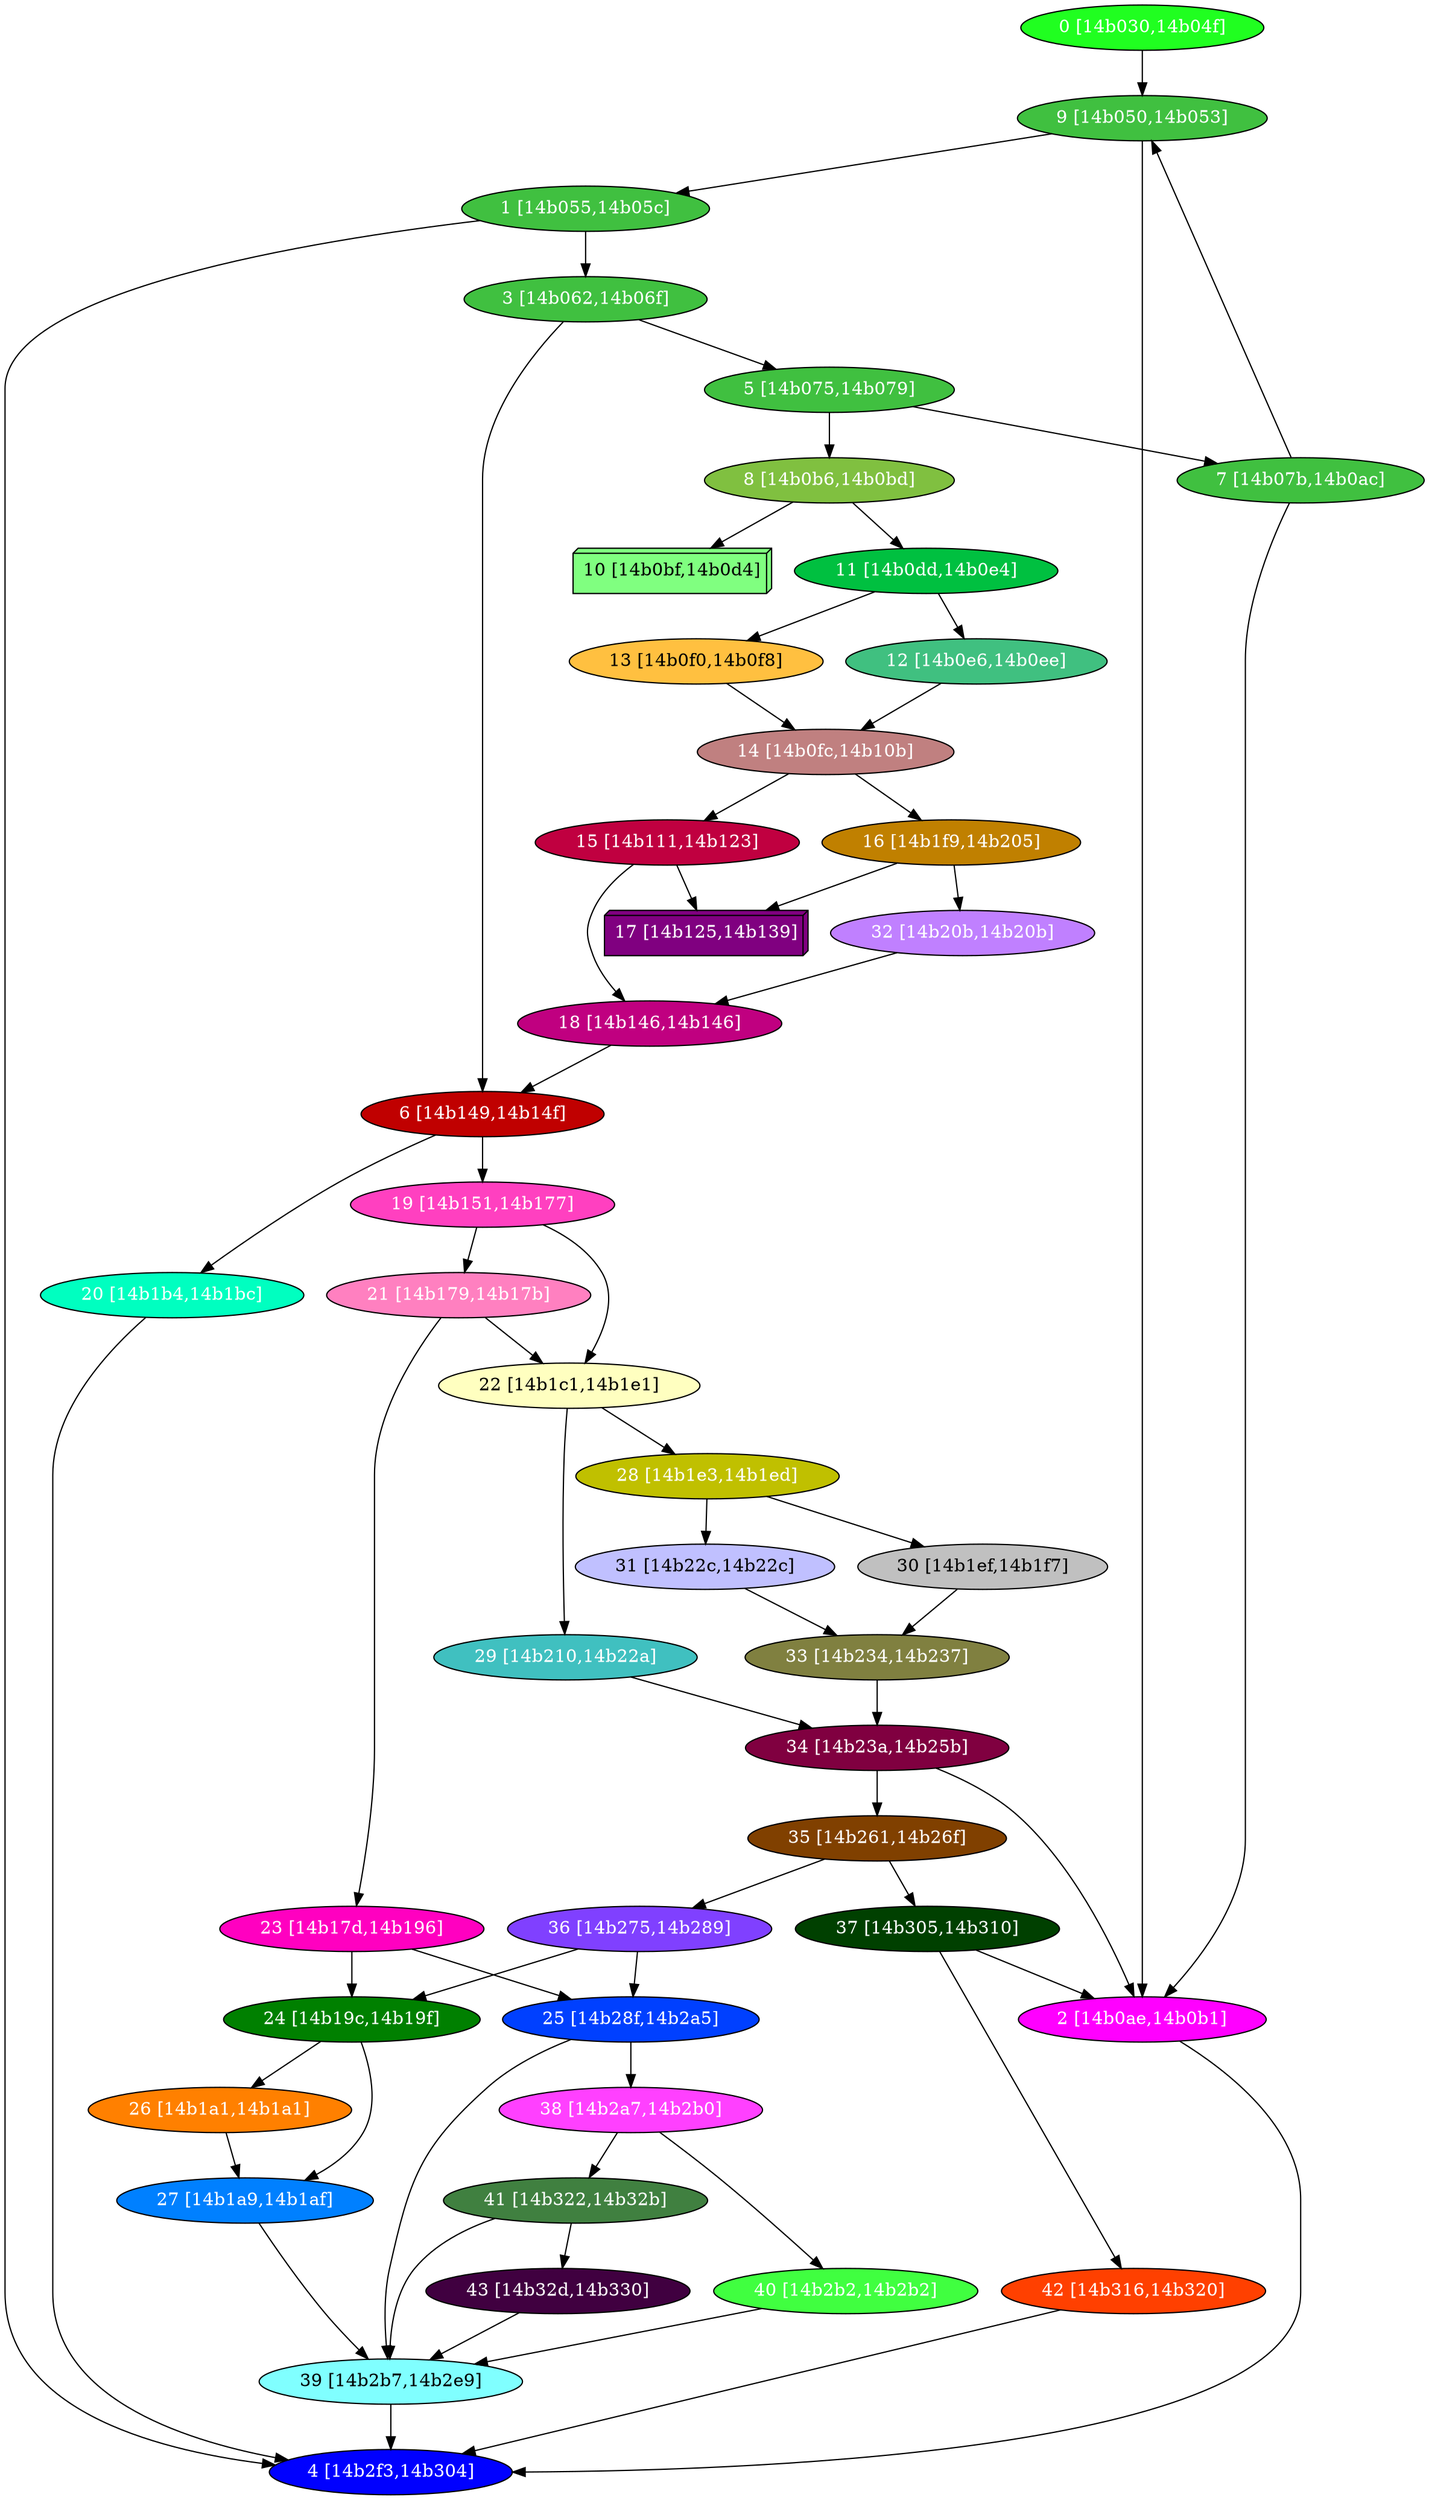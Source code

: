 diGraph libnss3{
	libnss3_0  [style=filled fillcolor="#20FF20" fontcolor="#ffffff" shape=oval label="0 [14b030,14b04f]"]
	libnss3_1  [style=filled fillcolor="#40C040" fontcolor="#ffffff" shape=oval label="1 [14b055,14b05c]"]
	libnss3_2  [style=filled fillcolor="#FF00FF" fontcolor="#ffffff" shape=oval label="2 [14b0ae,14b0b1]"]
	libnss3_3  [style=filled fillcolor="#40C040" fontcolor="#ffffff" shape=oval label="3 [14b062,14b06f]"]
	libnss3_4  [style=filled fillcolor="#0000FF" fontcolor="#ffffff" shape=oval label="4 [14b2f3,14b304]"]
	libnss3_5  [style=filled fillcolor="#40C040" fontcolor="#ffffff" shape=oval label="5 [14b075,14b079]"]
	libnss3_6  [style=filled fillcolor="#C00000" fontcolor="#ffffff" shape=oval label="6 [14b149,14b14f]"]
	libnss3_7  [style=filled fillcolor="#40C040" fontcolor="#ffffff" shape=oval label="7 [14b07b,14b0ac]"]
	libnss3_8  [style=filled fillcolor="#80C040" fontcolor="#ffffff" shape=oval label="8 [14b0b6,14b0bd]"]
	libnss3_9  [style=filled fillcolor="#40C040" fontcolor="#ffffff" shape=oval label="9 [14b050,14b053]"]
	libnss3_a  [style=filled fillcolor="#80FF80" fontcolor="#000000" shape=box3d label="10 [14b0bf,14b0d4]"]
	libnss3_b  [style=filled fillcolor="#00C040" fontcolor="#ffffff" shape=oval label="11 [14b0dd,14b0e4]"]
	libnss3_c  [style=filled fillcolor="#40C080" fontcolor="#ffffff" shape=oval label="12 [14b0e6,14b0ee]"]
	libnss3_d  [style=filled fillcolor="#FFC040" fontcolor="#000000" shape=oval label="13 [14b0f0,14b0f8]"]
	libnss3_e  [style=filled fillcolor="#C08080" fontcolor="#ffffff" shape=oval label="14 [14b0fc,14b10b]"]
	libnss3_f  [style=filled fillcolor="#C00040" fontcolor="#ffffff" shape=oval label="15 [14b111,14b123]"]
	libnss3_10  [style=filled fillcolor="#C08000" fontcolor="#ffffff" shape=oval label="16 [14b1f9,14b205]"]
	libnss3_11  [style=filled fillcolor="#800080" fontcolor="#ffffff" shape=box3d label="17 [14b125,14b139]"]
	libnss3_12  [style=filled fillcolor="#C00080" fontcolor="#ffffff" shape=oval label="18 [14b146,14b146]"]
	libnss3_13  [style=filled fillcolor="#FF40C0" fontcolor="#ffffff" shape=oval label="19 [14b151,14b177]"]
	libnss3_14  [style=filled fillcolor="#00FFC0" fontcolor="#ffffff" shape=oval label="20 [14b1b4,14b1bc]"]
	libnss3_15  [style=filled fillcolor="#FF80C0" fontcolor="#ffffff" shape=oval label="21 [14b179,14b17b]"]
	libnss3_16  [style=filled fillcolor="#FFFFC0" fontcolor="#000000" shape=oval label="22 [14b1c1,14b1e1]"]
	libnss3_17  [style=filled fillcolor="#FF00C0" fontcolor="#ffffff" shape=oval label="23 [14b17d,14b196]"]
	libnss3_18  [style=filled fillcolor="#008000" fontcolor="#ffffff" shape=oval label="24 [14b19c,14b19f]"]
	libnss3_19  [style=filled fillcolor="#0040FF" fontcolor="#ffffff" shape=oval label="25 [14b28f,14b2a5]"]
	libnss3_1a  [style=filled fillcolor="#FF8000" fontcolor="#ffffff" shape=oval label="26 [14b1a1,14b1a1]"]
	libnss3_1b  [style=filled fillcolor="#0080FF" fontcolor="#ffffff" shape=oval label="27 [14b1a9,14b1af]"]
	libnss3_1c  [style=filled fillcolor="#C0C000" fontcolor="#ffffff" shape=oval label="28 [14b1e3,14b1ed]"]
	libnss3_1d  [style=filled fillcolor="#40C0C0" fontcolor="#ffffff" shape=oval label="29 [14b210,14b22a]"]
	libnss3_1e  [style=filled fillcolor="#C0C0C0" fontcolor="#000000" shape=oval label="30 [14b1ef,14b1f7]"]
	libnss3_1f  [style=filled fillcolor="#C0C0FF" fontcolor="#000000" shape=oval label="31 [14b22c,14b22c]"]
	libnss3_20  [style=filled fillcolor="#C080FF" fontcolor="#ffffff" shape=oval label="32 [14b20b,14b20b]"]
	libnss3_21  [style=filled fillcolor="#808040" fontcolor="#ffffff" shape=oval label="33 [14b234,14b237]"]
	libnss3_22  [style=filled fillcolor="#800040" fontcolor="#ffffff" shape=oval label="34 [14b23a,14b25b]"]
	libnss3_23  [style=filled fillcolor="#804000" fontcolor="#ffffff" shape=oval label="35 [14b261,14b26f]"]
	libnss3_24  [style=filled fillcolor="#8040FF" fontcolor="#ffffff" shape=oval label="36 [14b275,14b289]"]
	libnss3_25  [style=filled fillcolor="#004000" fontcolor="#ffffff" shape=oval label="37 [14b305,14b310]"]
	libnss3_26  [style=filled fillcolor="#FF40FF" fontcolor="#ffffff" shape=oval label="38 [14b2a7,14b2b0]"]
	libnss3_27  [style=filled fillcolor="#80FFFF" fontcolor="#000000" shape=oval label="39 [14b2b7,14b2e9]"]
	libnss3_28  [style=filled fillcolor="#40FF40" fontcolor="#ffffff" shape=oval label="40 [14b2b2,14b2b2]"]
	libnss3_29  [style=filled fillcolor="#408040" fontcolor="#ffffff" shape=oval label="41 [14b322,14b32b]"]
	libnss3_2a  [style=filled fillcolor="#FF4000" fontcolor="#ffffff" shape=oval label="42 [14b316,14b320]"]
	libnss3_2b  [style=filled fillcolor="#400040" fontcolor="#ffffff" shape=oval label="43 [14b32d,14b330]"]

	libnss3_0 -> libnss3_9
	libnss3_1 -> libnss3_3
	libnss3_1 -> libnss3_4
	libnss3_2 -> libnss3_4
	libnss3_3 -> libnss3_5
	libnss3_3 -> libnss3_6
	libnss3_5 -> libnss3_7
	libnss3_5 -> libnss3_8
	libnss3_6 -> libnss3_13
	libnss3_6 -> libnss3_14
	libnss3_7 -> libnss3_2
	libnss3_7 -> libnss3_9
	libnss3_8 -> libnss3_a
	libnss3_8 -> libnss3_b
	libnss3_9 -> libnss3_1
	libnss3_9 -> libnss3_2
	libnss3_b -> libnss3_c
	libnss3_b -> libnss3_d
	libnss3_c -> libnss3_e
	libnss3_d -> libnss3_e
	libnss3_e -> libnss3_f
	libnss3_e -> libnss3_10
	libnss3_f -> libnss3_11
	libnss3_f -> libnss3_12
	libnss3_10 -> libnss3_11
	libnss3_10 -> libnss3_20
	libnss3_12 -> libnss3_6
	libnss3_13 -> libnss3_15
	libnss3_13 -> libnss3_16
	libnss3_14 -> libnss3_4
	libnss3_15 -> libnss3_16
	libnss3_15 -> libnss3_17
	libnss3_16 -> libnss3_1c
	libnss3_16 -> libnss3_1d
	libnss3_17 -> libnss3_18
	libnss3_17 -> libnss3_19
	libnss3_18 -> libnss3_1a
	libnss3_18 -> libnss3_1b
	libnss3_19 -> libnss3_26
	libnss3_19 -> libnss3_27
	libnss3_1a -> libnss3_1b
	libnss3_1b -> libnss3_27
	libnss3_1c -> libnss3_1e
	libnss3_1c -> libnss3_1f
	libnss3_1d -> libnss3_22
	libnss3_1e -> libnss3_21
	libnss3_1f -> libnss3_21
	libnss3_20 -> libnss3_12
	libnss3_21 -> libnss3_22
	libnss3_22 -> libnss3_2
	libnss3_22 -> libnss3_23
	libnss3_23 -> libnss3_24
	libnss3_23 -> libnss3_25
	libnss3_24 -> libnss3_18
	libnss3_24 -> libnss3_19
	libnss3_25 -> libnss3_2
	libnss3_25 -> libnss3_2a
	libnss3_26 -> libnss3_28
	libnss3_26 -> libnss3_29
	libnss3_27 -> libnss3_4
	libnss3_28 -> libnss3_27
	libnss3_29 -> libnss3_27
	libnss3_29 -> libnss3_2b
	libnss3_2a -> libnss3_4
	libnss3_2b -> libnss3_27
}